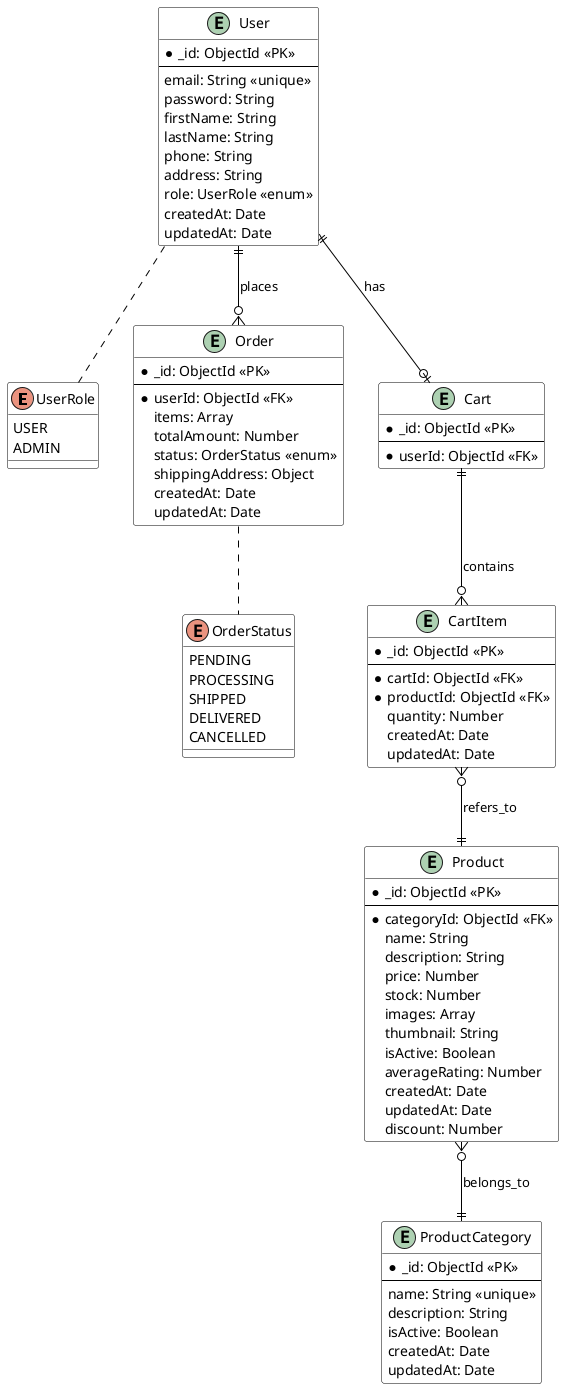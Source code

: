 @startuml

' Định nghĩa style
skinparam class {
    BackgroundColor White
    ArrowColor Black
    BorderColor Black
}

' Định nghĩa enum
enum UserRole {
    USER
    ADMIN
}

enum OrderStatus {
    PENDING
    PROCESSING
    SHIPPED
    DELIVERED
    CANCELLED
}

' Định nghĩa entities
entity "User" {
    *_id: ObjectId <<PK>>
    --
    email: String <<unique>>
    password: String
    firstName: String
    lastName: String
    phone: String
    address: String
    role: UserRole <<enum>>
    createdAt: Date
    updatedAt: Date
}

entity "Product" {
    *_id: ObjectId <<PK>>
    --
    *categoryId: ObjectId <<FK>>
    name: String
    description: String
    price: Number
    stock: Number
    images: Array
    thumbnail: String
    isActive: Boolean
    averageRating: Number
    createdAt: Date
    updatedAt: Date
    discount: Number
}

entity "ProductCategory" {
    *_id: ObjectId <<PK>>
    --
    name: String <<unique>>
    description: String
    isActive: Boolean
    createdAt: Date
    updatedAt: Date
}

entity "Order" {
    *_id: ObjectId <<PK>>
    --
    *userId: ObjectId <<FK>>
    items: Array
    totalAmount: Number
    status: OrderStatus <<enum>>
    shippingAddress: Object
    createdAt: Date
    updatedAt: Date
}

entity "Cart" {
    *_id: ObjectId <<PK>>
    --
    *userId: ObjectId <<FK>>
}

entity "CartItem" {
    *_id: ObjectId <<PK>>
    --
    *cartId: ObjectId <<FK>>
    *productId: ObjectId <<FK>>
    quantity: Number
    createdAt: Date
    updatedAt: Date
}

' Định nghĩa relationships chính
User ||--o{ Order : places
User ||--o| Cart : has
Product }o--|| ProductCategory : belongs_to
Cart ||--o{ CartItem : contains
CartItem }o--|| Product : refers_to

' Định nghĩa relationships với enum
User .. UserRole
Order .. OrderStatus

@enduml 



